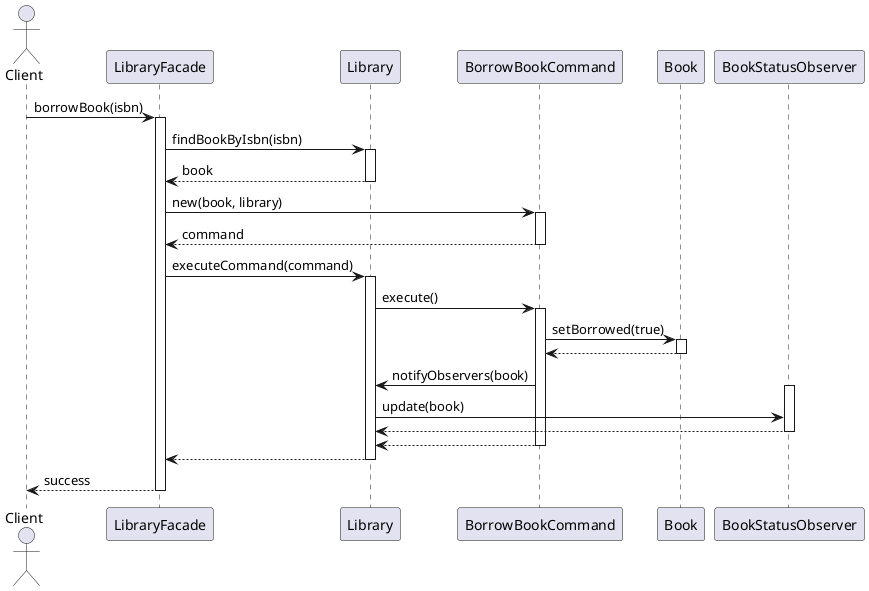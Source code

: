 @startuml Borrow Book Sequence

actor Client
participant LibraryFacade
participant Library
participant BorrowBookCommand
participant Book
participant BookStatusObserver

Client -> LibraryFacade : borrowBook(isbn)
activate LibraryFacade

LibraryFacade -> Library : findBookByIsbn(isbn)
activate Library
Library --> LibraryFacade : book
deactivate Library

LibraryFacade -> BorrowBookCommand : new(book, library)
activate BorrowBookCommand
BorrowBookCommand --> LibraryFacade : command
deactivate BorrowBookCommand

LibraryFacade -> Library : executeCommand(command)
activate Library

Library -> BorrowBookCommand : execute()
activate BorrowBookCommand

BorrowBookCommand -> Book : setBorrowed(true)
activate Book
Book --> BorrowBookCommand
deactivate Book

BorrowBookCommand -> Library : notifyObservers(book)
activate BookStatusObserver
Library -> BookStatusObserver : update(book)
BookStatusObserver --> Library
deactivate BookStatusObserver

BorrowBookCommand --> Library
deactivate BorrowBookCommand

Library --> LibraryFacade
deactivate Library

LibraryFacade --> Client : success
deactivate LibraryFacade

@enduml